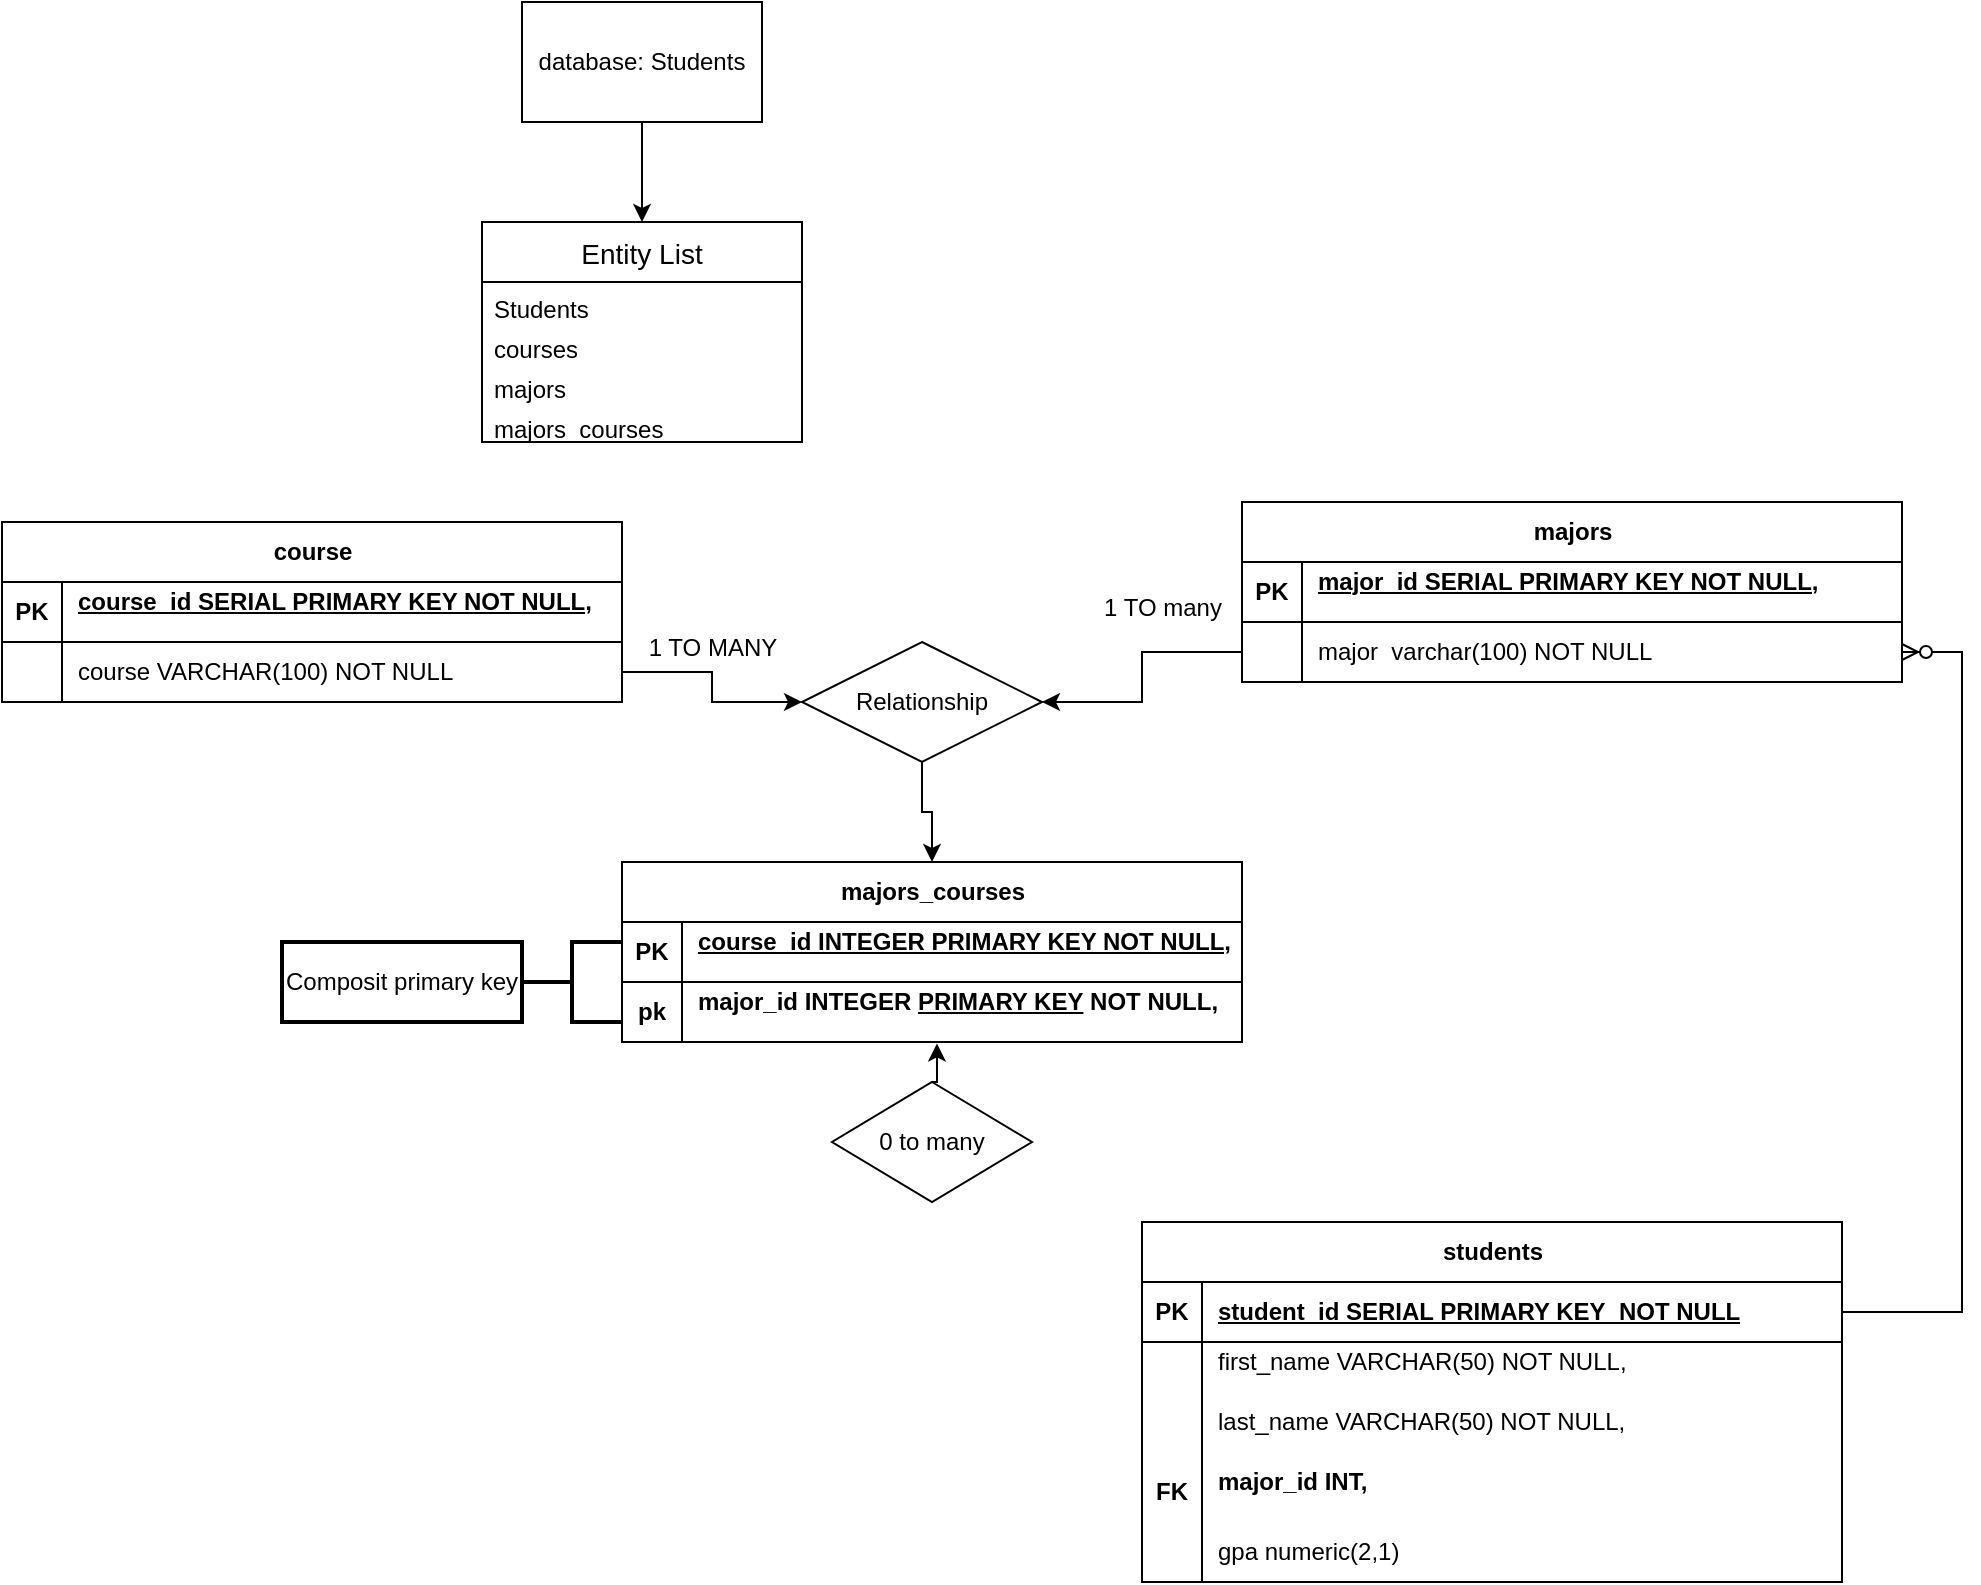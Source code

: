 <mxfile version="25.0.1">
  <diagram name="Page-1" id="jsdNlKjfp2kcCIEHp_3h">
    <mxGraphModel dx="996" dy="419" grid="1" gridSize="10" guides="1" tooltips="1" connect="1" arrows="1" fold="1" page="1" pageScale="1" pageWidth="827" pageHeight="1169" math="0" shadow="0">
      <root>
        <mxCell id="0" />
        <mxCell id="1" parent="0" />
        <mxCell id="witK0yn1a3T5sgYMvgcQ-2" value="Entity List" style="swimlane;fontStyle=0;childLayout=stackLayout;horizontal=1;startSize=30;horizontalStack=0;resizeParent=1;resizeParentMax=0;resizeLast=0;collapsible=1;marginBottom=0;align=center;fontSize=14;" vertex="1" parent="1">
          <mxGeometry x="320" y="560" width="160" height="110" as="geometry" />
        </mxCell>
        <mxCell id="witK0yn1a3T5sgYMvgcQ-3" value="Students" style="text;strokeColor=none;fillColor=none;spacingLeft=4;spacingRight=4;overflow=hidden;rotatable=0;points=[[0,0.5],[1,0.5]];portConstraint=eastwest;fontSize=12;whiteSpace=wrap;html=1;" vertex="1" parent="witK0yn1a3T5sgYMvgcQ-2">
          <mxGeometry y="30" width="160" height="20" as="geometry" />
        </mxCell>
        <mxCell id="witK0yn1a3T5sgYMvgcQ-4" value="courses" style="text;strokeColor=none;fillColor=none;spacingLeft=4;spacingRight=4;overflow=hidden;rotatable=0;points=[[0,0.5],[1,0.5]];portConstraint=eastwest;fontSize=12;whiteSpace=wrap;html=1;" vertex="1" parent="witK0yn1a3T5sgYMvgcQ-2">
          <mxGeometry y="50" width="160" height="20" as="geometry" />
        </mxCell>
        <mxCell id="witK0yn1a3T5sgYMvgcQ-5" value="majors" style="text;strokeColor=none;fillColor=none;spacingLeft=4;spacingRight=4;overflow=hidden;rotatable=0;points=[[0,0.5],[1,0.5]];portConstraint=eastwest;fontSize=12;whiteSpace=wrap;html=1;" vertex="1" parent="witK0yn1a3T5sgYMvgcQ-2">
          <mxGeometry y="70" width="160" height="20" as="geometry" />
        </mxCell>
        <mxCell id="witK0yn1a3T5sgYMvgcQ-6" value="majors_courses" style="text;strokeColor=none;fillColor=none;spacingLeft=4;spacingRight=4;overflow=hidden;rotatable=0;points=[[0,0.5],[1,0.5]];portConstraint=eastwest;fontSize=12;whiteSpace=wrap;html=1;" vertex="1" parent="witK0yn1a3T5sgYMvgcQ-2">
          <mxGeometry y="90" width="160" height="20" as="geometry" />
        </mxCell>
        <mxCell id="witK0yn1a3T5sgYMvgcQ-9" style="edgeStyle=orthogonalEdgeStyle;rounded=0;orthogonalLoop=1;jettySize=auto;html=1;exitX=0.5;exitY=1;exitDx=0;exitDy=0;entryX=0.5;entryY=0;entryDx=0;entryDy=0;" edge="1" parent="1" source="witK0yn1a3T5sgYMvgcQ-7" target="witK0yn1a3T5sgYMvgcQ-2">
          <mxGeometry relative="1" as="geometry" />
        </mxCell>
        <mxCell id="witK0yn1a3T5sgYMvgcQ-7" value="database: Students" style="whiteSpace=wrap;html=1;" vertex="1" parent="1">
          <mxGeometry x="340" y="450" width="120" height="60" as="geometry" />
        </mxCell>
        <mxCell id="witK0yn1a3T5sgYMvgcQ-10" value="students" style="shape=table;startSize=30;container=1;collapsible=1;childLayout=tableLayout;fixedRows=1;rowLines=0;fontStyle=1;align=center;resizeLast=1;html=1;" vertex="1" parent="1">
          <mxGeometry x="650" y="1060" width="350" height="180" as="geometry" />
        </mxCell>
        <mxCell id="witK0yn1a3T5sgYMvgcQ-11" value="" style="shape=tableRow;horizontal=0;startSize=0;swimlaneHead=0;swimlaneBody=0;fillColor=none;collapsible=0;dropTarget=0;points=[[0,0.5],[1,0.5]];portConstraint=eastwest;top=0;left=0;right=0;bottom=1;" vertex="1" parent="witK0yn1a3T5sgYMvgcQ-10">
          <mxGeometry y="30" width="350" height="30" as="geometry" />
        </mxCell>
        <mxCell id="witK0yn1a3T5sgYMvgcQ-12" value="PK" style="shape=partialRectangle;connectable=0;fillColor=none;top=0;left=0;bottom=0;right=0;fontStyle=1;overflow=hidden;whiteSpace=wrap;html=1;" vertex="1" parent="witK0yn1a3T5sgYMvgcQ-11">
          <mxGeometry width="30" height="30" as="geometry">
            <mxRectangle width="30" height="30" as="alternateBounds" />
          </mxGeometry>
        </mxCell>
        <mxCell id="witK0yn1a3T5sgYMvgcQ-13" value="&lt;span style=&quot;text-align: center;&quot;&gt;student_id SERIAL PRIMARY KEY&amp;nbsp; NOT NULL&lt;/span&gt;" style="shape=partialRectangle;connectable=0;fillColor=none;top=0;left=0;bottom=0;right=0;align=left;spacingLeft=6;fontStyle=5;overflow=hidden;whiteSpace=wrap;html=1;" vertex="1" parent="witK0yn1a3T5sgYMvgcQ-11">
          <mxGeometry x="30" width="320" height="30" as="geometry">
            <mxRectangle width="320" height="30" as="alternateBounds" />
          </mxGeometry>
        </mxCell>
        <mxCell id="witK0yn1a3T5sgYMvgcQ-14" value="" style="shape=tableRow;horizontal=0;startSize=0;swimlaneHead=0;swimlaneBody=0;fillColor=none;collapsible=0;dropTarget=0;points=[[0,0.5],[1,0.5]];portConstraint=eastwest;top=0;left=0;right=0;bottom=0;" vertex="1" parent="witK0yn1a3T5sgYMvgcQ-10">
          <mxGeometry y="60" width="350" height="30" as="geometry" />
        </mxCell>
        <mxCell id="witK0yn1a3T5sgYMvgcQ-15" value="" style="shape=partialRectangle;connectable=0;fillColor=none;top=0;left=0;bottom=0;right=0;editable=1;overflow=hidden;whiteSpace=wrap;html=1;" vertex="1" parent="witK0yn1a3T5sgYMvgcQ-14">
          <mxGeometry width="30" height="30" as="geometry">
            <mxRectangle width="30" height="30" as="alternateBounds" />
          </mxGeometry>
        </mxCell>
        <mxCell id="witK0yn1a3T5sgYMvgcQ-16" value="&lt;div style=&quot;&quot;&gt;first_name VARCHAR(50) NOT NULL,&lt;/div&gt;&lt;div&gt;&lt;br&gt;&lt;/div&gt;" style="shape=partialRectangle;connectable=0;fillColor=none;top=0;left=0;bottom=0;right=0;align=left;spacingLeft=6;overflow=hidden;whiteSpace=wrap;html=1;" vertex="1" parent="witK0yn1a3T5sgYMvgcQ-14">
          <mxGeometry x="30" width="320" height="30" as="geometry">
            <mxRectangle width="320" height="30" as="alternateBounds" />
          </mxGeometry>
        </mxCell>
        <mxCell id="witK0yn1a3T5sgYMvgcQ-17" value="" style="shape=tableRow;horizontal=0;startSize=0;swimlaneHead=0;swimlaneBody=0;fillColor=none;collapsible=0;dropTarget=0;points=[[0,0.5],[1,0.5]];portConstraint=eastwest;top=0;left=0;right=0;bottom=0;" vertex="1" parent="witK0yn1a3T5sgYMvgcQ-10">
          <mxGeometry y="90" width="350" height="30" as="geometry" />
        </mxCell>
        <mxCell id="witK0yn1a3T5sgYMvgcQ-18" value="" style="shape=partialRectangle;connectable=0;fillColor=none;top=0;left=0;bottom=0;right=0;editable=1;overflow=hidden;whiteSpace=wrap;html=1;" vertex="1" parent="witK0yn1a3T5sgYMvgcQ-17">
          <mxGeometry width="30" height="30" as="geometry">
            <mxRectangle width="30" height="30" as="alternateBounds" />
          </mxGeometry>
        </mxCell>
        <mxCell id="witK0yn1a3T5sgYMvgcQ-19" value="&lt;div style=&quot;&quot;&gt;last_name VARCHAR(50) NOT NULL,&lt;/div&gt;&lt;div&gt;&lt;br&gt;&lt;/div&gt;" style="shape=partialRectangle;connectable=0;fillColor=none;top=0;left=0;bottom=0;right=0;align=left;spacingLeft=6;overflow=hidden;whiteSpace=wrap;html=1;" vertex="1" parent="witK0yn1a3T5sgYMvgcQ-17">
          <mxGeometry x="30" width="320" height="30" as="geometry">
            <mxRectangle width="320" height="30" as="alternateBounds" />
          </mxGeometry>
        </mxCell>
        <mxCell id="witK0yn1a3T5sgYMvgcQ-20" value="" style="shape=tableRow;horizontal=0;startSize=0;swimlaneHead=0;swimlaneBody=0;fillColor=none;collapsible=0;dropTarget=0;points=[[0,0.5],[1,0.5]];portConstraint=eastwest;top=0;left=0;right=0;bottom=0;" vertex="1" parent="witK0yn1a3T5sgYMvgcQ-10">
          <mxGeometry y="120" width="350" height="30" as="geometry" />
        </mxCell>
        <mxCell id="witK0yn1a3T5sgYMvgcQ-21" value="&lt;b&gt;FK&lt;/b&gt;" style="shape=partialRectangle;connectable=0;fillColor=none;top=0;left=0;bottom=0;right=0;editable=1;overflow=hidden;whiteSpace=wrap;html=1;" vertex="1" parent="witK0yn1a3T5sgYMvgcQ-20">
          <mxGeometry width="30" height="30" as="geometry">
            <mxRectangle width="30" height="30" as="alternateBounds" />
          </mxGeometry>
        </mxCell>
        <mxCell id="witK0yn1a3T5sgYMvgcQ-22" value="&lt;div style=&quot;&quot;&gt;&lt;span style=&quot;background-color: initial;&quot;&gt;&lt;b&gt;major_id INT,&lt;/b&gt;&lt;/span&gt;&lt;/div&gt;&lt;div&gt;&lt;span style=&quot;background-color: initial;&quot;&gt;&lt;br&gt;&lt;/span&gt;&lt;/div&gt;" style="shape=partialRectangle;connectable=0;fillColor=none;top=0;left=0;bottom=0;right=0;align=left;spacingLeft=6;overflow=hidden;whiteSpace=wrap;html=1;" vertex="1" parent="witK0yn1a3T5sgYMvgcQ-20">
          <mxGeometry x="30" width="320" height="30" as="geometry">
            <mxRectangle width="320" height="30" as="alternateBounds" />
          </mxGeometry>
        </mxCell>
        <mxCell id="witK0yn1a3T5sgYMvgcQ-24" value="" style="shape=tableRow;horizontal=0;startSize=0;swimlaneHead=0;swimlaneBody=0;fillColor=none;collapsible=0;dropTarget=0;points=[[0,0.5],[1,0.5]];portConstraint=eastwest;top=0;left=0;right=0;bottom=0;" vertex="1" parent="witK0yn1a3T5sgYMvgcQ-10">
          <mxGeometry y="150" width="350" height="30" as="geometry" />
        </mxCell>
        <mxCell id="witK0yn1a3T5sgYMvgcQ-25" value="" style="shape=partialRectangle;connectable=0;fillColor=none;top=0;left=0;bottom=0;right=0;editable=1;overflow=hidden;whiteSpace=wrap;html=1;" vertex="1" parent="witK0yn1a3T5sgYMvgcQ-24">
          <mxGeometry width="30" height="30" as="geometry">
            <mxRectangle width="30" height="30" as="alternateBounds" />
          </mxGeometry>
        </mxCell>
        <mxCell id="witK0yn1a3T5sgYMvgcQ-26" value="&lt;div style=&quot;&quot;&gt;gpa numeric(2,1)&lt;/div&gt;" style="shape=partialRectangle;connectable=0;fillColor=none;top=0;left=0;bottom=0;right=0;align=left;spacingLeft=6;overflow=hidden;whiteSpace=wrap;html=1;" vertex="1" parent="witK0yn1a3T5sgYMvgcQ-24">
          <mxGeometry x="30" width="320" height="30" as="geometry">
            <mxRectangle width="320" height="30" as="alternateBounds" />
          </mxGeometry>
        </mxCell>
        <mxCell id="witK0yn1a3T5sgYMvgcQ-53" style="edgeStyle=orthogonalEdgeStyle;rounded=0;orthogonalLoop=1;jettySize=auto;html=1;exitX=0.5;exitY=1;exitDx=0;exitDy=0;" edge="1" parent="1">
          <mxGeometry relative="1" as="geometry">
            <mxPoint x="500" y="860" as="sourcePoint" />
            <mxPoint x="500" y="860" as="targetPoint" />
          </mxGeometry>
        </mxCell>
        <mxCell id="witK0yn1a3T5sgYMvgcQ-54" value="course" style="shape=table;startSize=30;container=1;collapsible=1;childLayout=tableLayout;fixedRows=1;rowLines=0;fontStyle=1;align=center;resizeLast=1;html=1;" vertex="1" parent="1">
          <mxGeometry x="80" y="710" width="310" height="90" as="geometry" />
        </mxCell>
        <mxCell id="witK0yn1a3T5sgYMvgcQ-55" value="" style="shape=tableRow;horizontal=0;startSize=0;swimlaneHead=0;swimlaneBody=0;fillColor=none;collapsible=0;dropTarget=0;points=[[0,0.5],[1,0.5]];portConstraint=eastwest;top=0;left=0;right=0;bottom=1;" vertex="1" parent="witK0yn1a3T5sgYMvgcQ-54">
          <mxGeometry y="30" width="310" height="30" as="geometry" />
        </mxCell>
        <mxCell id="witK0yn1a3T5sgYMvgcQ-56" value="PK" style="shape=partialRectangle;connectable=0;fillColor=none;top=0;left=0;bottom=0;right=0;fontStyle=1;overflow=hidden;whiteSpace=wrap;html=1;" vertex="1" parent="witK0yn1a3T5sgYMvgcQ-55">
          <mxGeometry width="30" height="30" as="geometry">
            <mxRectangle width="30" height="30" as="alternateBounds" />
          </mxGeometry>
        </mxCell>
        <mxCell id="witK0yn1a3T5sgYMvgcQ-57" value="&lt;div style=&quot;&quot;&gt;course_id SERIAL PRIMARY KEY NOT NULL,&lt;/div&gt;&lt;div&gt;&lt;br&gt;&lt;/div&gt;" style="shape=partialRectangle;connectable=0;fillColor=none;top=0;left=0;bottom=0;right=0;align=left;spacingLeft=6;fontStyle=5;overflow=hidden;whiteSpace=wrap;html=1;" vertex="1" parent="witK0yn1a3T5sgYMvgcQ-55">
          <mxGeometry x="30" width="280" height="30" as="geometry">
            <mxRectangle width="280" height="30" as="alternateBounds" />
          </mxGeometry>
        </mxCell>
        <mxCell id="witK0yn1a3T5sgYMvgcQ-58" value="" style="shape=tableRow;horizontal=0;startSize=0;swimlaneHead=0;swimlaneBody=0;fillColor=none;collapsible=0;dropTarget=0;points=[[0,0.5],[1,0.5]];portConstraint=eastwest;top=0;left=0;right=0;bottom=0;" vertex="1" parent="witK0yn1a3T5sgYMvgcQ-54">
          <mxGeometry y="60" width="310" height="30" as="geometry" />
        </mxCell>
        <mxCell id="witK0yn1a3T5sgYMvgcQ-59" value="" style="shape=partialRectangle;connectable=0;fillColor=none;top=0;left=0;bottom=0;right=0;editable=1;overflow=hidden;whiteSpace=wrap;html=1;" vertex="1" parent="witK0yn1a3T5sgYMvgcQ-58">
          <mxGeometry width="30" height="30" as="geometry">
            <mxRectangle width="30" height="30" as="alternateBounds" />
          </mxGeometry>
        </mxCell>
        <mxCell id="witK0yn1a3T5sgYMvgcQ-60" value="course VARCHAR(100) NOT NULL" style="shape=partialRectangle;connectable=0;fillColor=none;top=0;left=0;bottom=0;right=0;align=left;spacingLeft=6;overflow=hidden;whiteSpace=wrap;html=1;" vertex="1" parent="witK0yn1a3T5sgYMvgcQ-58">
          <mxGeometry x="30" width="280" height="30" as="geometry">
            <mxRectangle width="280" height="30" as="alternateBounds" />
          </mxGeometry>
        </mxCell>
        <mxCell id="witK0yn1a3T5sgYMvgcQ-67" value="majors" style="shape=table;startSize=30;container=1;collapsible=1;childLayout=tableLayout;fixedRows=1;rowLines=0;fontStyle=1;align=center;resizeLast=1;html=1;" vertex="1" parent="1">
          <mxGeometry x="700" y="700" width="330" height="90" as="geometry" />
        </mxCell>
        <mxCell id="witK0yn1a3T5sgYMvgcQ-68" value="" style="shape=tableRow;horizontal=0;startSize=0;swimlaneHead=0;swimlaneBody=0;fillColor=none;collapsible=0;dropTarget=0;points=[[0,0.5],[1,0.5]];portConstraint=eastwest;top=0;left=0;right=0;bottom=1;" vertex="1" parent="witK0yn1a3T5sgYMvgcQ-67">
          <mxGeometry y="30" width="330" height="30" as="geometry" />
        </mxCell>
        <mxCell id="witK0yn1a3T5sgYMvgcQ-69" value="PK" style="shape=partialRectangle;connectable=0;fillColor=none;top=0;left=0;bottom=0;right=0;fontStyle=1;overflow=hidden;whiteSpace=wrap;html=1;" vertex="1" parent="witK0yn1a3T5sgYMvgcQ-68">
          <mxGeometry width="30" height="30" as="geometry">
            <mxRectangle width="30" height="30" as="alternateBounds" />
          </mxGeometry>
        </mxCell>
        <mxCell id="witK0yn1a3T5sgYMvgcQ-70" value="&lt;div style=&quot;&quot;&gt;&lt;div style=&quot;&quot;&gt;major_id SERIAL PRIMARY KEY NOT NULL,&lt;/div&gt;&lt;div style=&quot;font-weight: 400;&quot;&gt;&lt;br style=&quot;font-weight: 700;&quot;&gt;&lt;/div&gt;&lt;/div&gt;" style="shape=partialRectangle;connectable=0;fillColor=none;top=0;left=0;bottom=0;right=0;align=left;spacingLeft=6;fontStyle=5;overflow=hidden;whiteSpace=wrap;html=1;" vertex="1" parent="witK0yn1a3T5sgYMvgcQ-68">
          <mxGeometry x="30" width="300" height="30" as="geometry">
            <mxRectangle width="300" height="30" as="alternateBounds" />
          </mxGeometry>
        </mxCell>
        <mxCell id="witK0yn1a3T5sgYMvgcQ-71" value="" style="shape=tableRow;horizontal=0;startSize=0;swimlaneHead=0;swimlaneBody=0;fillColor=none;collapsible=0;dropTarget=0;points=[[0,0.5],[1,0.5]];portConstraint=eastwest;top=0;left=0;right=0;bottom=0;" vertex="1" parent="witK0yn1a3T5sgYMvgcQ-67">
          <mxGeometry y="60" width="330" height="30" as="geometry" />
        </mxCell>
        <mxCell id="witK0yn1a3T5sgYMvgcQ-72" value="" style="shape=partialRectangle;connectable=0;fillColor=none;top=0;left=0;bottom=0;right=0;editable=1;overflow=hidden;whiteSpace=wrap;html=1;" vertex="1" parent="witK0yn1a3T5sgYMvgcQ-71">
          <mxGeometry width="30" height="30" as="geometry">
            <mxRectangle width="30" height="30" as="alternateBounds" />
          </mxGeometry>
        </mxCell>
        <mxCell id="witK0yn1a3T5sgYMvgcQ-73" value="major&amp;nbsp; varchar(100) NOT NULL" style="shape=partialRectangle;connectable=0;fillColor=none;top=0;left=0;bottom=0;right=0;align=left;spacingLeft=6;overflow=hidden;whiteSpace=wrap;html=1;" vertex="1" parent="witK0yn1a3T5sgYMvgcQ-71">
          <mxGeometry x="30" width="300" height="30" as="geometry">
            <mxRectangle width="300" height="30" as="alternateBounds" />
          </mxGeometry>
        </mxCell>
        <mxCell id="witK0yn1a3T5sgYMvgcQ-74" value="majors_courses" style="shape=table;startSize=30;container=1;collapsible=1;childLayout=tableLayout;fixedRows=1;rowLines=0;fontStyle=1;align=center;resizeLast=1;html=1;" vertex="1" parent="1">
          <mxGeometry x="390" y="880" width="310" height="90" as="geometry">
            <mxRectangle x="390" y="880" width="130" height="30" as="alternateBounds" />
          </mxGeometry>
        </mxCell>
        <mxCell id="witK0yn1a3T5sgYMvgcQ-75" value="" style="shape=tableRow;horizontal=0;startSize=0;swimlaneHead=0;swimlaneBody=0;fillColor=none;collapsible=0;dropTarget=0;points=[[0,0.5],[1,0.5]];portConstraint=eastwest;top=0;left=0;right=0;bottom=1;" vertex="1" parent="witK0yn1a3T5sgYMvgcQ-74">
          <mxGeometry y="30" width="310" height="30" as="geometry" />
        </mxCell>
        <mxCell id="witK0yn1a3T5sgYMvgcQ-76" value="PK" style="shape=partialRectangle;connectable=0;fillColor=none;top=0;left=0;bottom=0;right=0;fontStyle=1;overflow=hidden;whiteSpace=wrap;html=1;" vertex="1" parent="witK0yn1a3T5sgYMvgcQ-75">
          <mxGeometry width="30" height="30" as="geometry">
            <mxRectangle width="30" height="30" as="alternateBounds" />
          </mxGeometry>
        </mxCell>
        <mxCell id="witK0yn1a3T5sgYMvgcQ-77" value="&lt;div style=&quot;&quot;&gt;course_id INTEGER PRIMARY KEY NOT NULL,&lt;/div&gt;&lt;div&gt;&lt;br&gt;&lt;/div&gt;" style="shape=partialRectangle;connectable=0;fillColor=none;top=0;left=0;bottom=0;right=0;align=left;spacingLeft=6;fontStyle=5;overflow=hidden;whiteSpace=wrap;html=1;" vertex="1" parent="witK0yn1a3T5sgYMvgcQ-75">
          <mxGeometry x="30" width="280" height="30" as="geometry">
            <mxRectangle width="280" height="30" as="alternateBounds" />
          </mxGeometry>
        </mxCell>
        <mxCell id="witK0yn1a3T5sgYMvgcQ-78" value="" style="shape=tableRow;horizontal=0;startSize=0;swimlaneHead=0;swimlaneBody=0;fillColor=none;collapsible=0;dropTarget=0;points=[[0,0.5],[1,0.5]];portConstraint=eastwest;top=0;left=0;right=0;bottom=0;" vertex="1" parent="witK0yn1a3T5sgYMvgcQ-74">
          <mxGeometry y="60" width="310" height="30" as="geometry" />
        </mxCell>
        <mxCell id="witK0yn1a3T5sgYMvgcQ-79" value="&lt;b&gt;pk&lt;/b&gt;" style="shape=partialRectangle;connectable=0;fillColor=none;top=0;left=0;bottom=0;right=0;editable=1;overflow=hidden;whiteSpace=wrap;html=1;" vertex="1" parent="witK0yn1a3T5sgYMvgcQ-78">
          <mxGeometry width="30" height="30" as="geometry">
            <mxRectangle width="30" height="30" as="alternateBounds" />
          </mxGeometry>
        </mxCell>
        <mxCell id="witK0yn1a3T5sgYMvgcQ-80" value="&lt;div&gt;&lt;b&gt;major_id INTEGER&amp;nbsp;&lt;/b&gt;&lt;span style=&quot;font-weight: 700; text-decoration-line: underline; background-color: initial;&quot;&gt;PRIMARY KEY&lt;/span&gt;&lt;b style=&quot;background-color: initial;&quot;&gt;&amp;nbsp;NOT NULL,&lt;/b&gt;&lt;/div&gt;&lt;div&gt;&lt;br style=&quot;font-weight: 700; text-decoration-line: underline;&quot;&gt;&lt;/div&gt;" style="shape=partialRectangle;connectable=0;fillColor=none;top=0;left=0;bottom=0;right=0;align=left;spacingLeft=6;overflow=hidden;whiteSpace=wrap;html=1;" vertex="1" parent="witK0yn1a3T5sgYMvgcQ-78">
          <mxGeometry x="30" width="280" height="30" as="geometry">
            <mxRectangle width="280" height="30" as="alternateBounds" />
          </mxGeometry>
        </mxCell>
        <mxCell id="witK0yn1a3T5sgYMvgcQ-82" value="" style="ellipse;whiteSpace=wrap;html=1;align=center;aspect=fixed;fillColor=none;strokeColor=none;resizable=0;perimeter=centerPerimeter;rotatable=0;allowArrows=0;points=[];outlineConnect=1;" vertex="1" parent="1">
          <mxGeometry x="530" y="790" width="10" height="10" as="geometry" />
        </mxCell>
        <mxCell id="witK0yn1a3T5sgYMvgcQ-83" value="" style="strokeWidth=2;html=1;shape=mxgraph.flowchart.annotation_2;align=left;labelPosition=right;pointerEvents=1;" vertex="1" parent="1">
          <mxGeometry x="340" y="920" width="50" height="40" as="geometry" />
        </mxCell>
        <mxCell id="witK0yn1a3T5sgYMvgcQ-84" value="Composit primary key" style="whiteSpace=wrap;html=1;align=left;strokeWidth=2;pointerEvents=1;" vertex="1" parent="1">
          <mxGeometry x="220" y="920" width="120" height="40" as="geometry" />
        </mxCell>
        <mxCell id="witK0yn1a3T5sgYMvgcQ-89" style="edgeStyle=orthogonalEdgeStyle;rounded=0;orthogonalLoop=1;jettySize=auto;html=1;exitX=0.5;exitY=1;exitDx=0;exitDy=0;entryX=0.5;entryY=0;entryDx=0;entryDy=0;" edge="1" parent="1" source="witK0yn1a3T5sgYMvgcQ-86" target="witK0yn1a3T5sgYMvgcQ-74">
          <mxGeometry relative="1" as="geometry" />
        </mxCell>
        <mxCell id="witK0yn1a3T5sgYMvgcQ-86" value="Relationship" style="shape=rhombus;perimeter=rhombusPerimeter;whiteSpace=wrap;html=1;align=center;" vertex="1" parent="1">
          <mxGeometry x="480" y="770" width="120" height="60" as="geometry" />
        </mxCell>
        <mxCell id="witK0yn1a3T5sgYMvgcQ-87" style="edgeStyle=orthogonalEdgeStyle;rounded=0;orthogonalLoop=1;jettySize=auto;html=1;exitX=1;exitY=0.5;exitDx=0;exitDy=0;entryX=0;entryY=0.5;entryDx=0;entryDy=0;" edge="1" parent="1" source="witK0yn1a3T5sgYMvgcQ-58" target="witK0yn1a3T5sgYMvgcQ-86">
          <mxGeometry relative="1" as="geometry" />
        </mxCell>
        <mxCell id="witK0yn1a3T5sgYMvgcQ-88" style="edgeStyle=orthogonalEdgeStyle;rounded=0;orthogonalLoop=1;jettySize=auto;html=1;entryX=1;entryY=0.5;entryDx=0;entryDy=0;" edge="1" parent="1" source="witK0yn1a3T5sgYMvgcQ-71" target="witK0yn1a3T5sgYMvgcQ-86">
          <mxGeometry relative="1" as="geometry" />
        </mxCell>
        <mxCell id="witK0yn1a3T5sgYMvgcQ-90" value="1 TO MANY" style="text;html=1;align=center;verticalAlign=middle;resizable=0;points=[];autosize=1;strokeColor=none;fillColor=none;" vertex="1" parent="1">
          <mxGeometry x="390" y="758" width="90" height="30" as="geometry" />
        </mxCell>
        <mxCell id="witK0yn1a3T5sgYMvgcQ-91" value="1 TO many" style="text;html=1;align=center;verticalAlign=middle;resizable=0;points=[];autosize=1;strokeColor=none;fillColor=none;" vertex="1" parent="1">
          <mxGeometry x="620" y="738" width="80" height="30" as="geometry" />
        </mxCell>
        <mxCell id="witK0yn1a3T5sgYMvgcQ-92" value="0 to many" style="shape=rhombus;perimeter=rhombusPerimeter;whiteSpace=wrap;html=1;align=center;" vertex="1" parent="1">
          <mxGeometry x="495" y="990" width="100" height="60" as="geometry" />
        </mxCell>
        <mxCell id="witK0yn1a3T5sgYMvgcQ-97" style="edgeStyle=orthogonalEdgeStyle;rounded=0;orthogonalLoop=1;jettySize=auto;html=1;exitX=0.5;exitY=0;exitDx=0;exitDy=0;entryX=0.508;entryY=1.024;entryDx=0;entryDy=0;entryPerimeter=0;" edge="1" parent="1" source="witK0yn1a3T5sgYMvgcQ-92" target="witK0yn1a3T5sgYMvgcQ-78">
          <mxGeometry relative="1" as="geometry" />
        </mxCell>
        <mxCell id="witK0yn1a3T5sgYMvgcQ-98" value="" style="edgeStyle=entityRelationEdgeStyle;fontSize=12;html=1;endArrow=ERzeroToMany;endFill=1;rounded=0;" edge="1" parent="1" source="witK0yn1a3T5sgYMvgcQ-11" target="witK0yn1a3T5sgYMvgcQ-71">
          <mxGeometry width="100" height="100" relative="1" as="geometry">
            <mxPoint x="1096.31" y="1077.45" as="sourcePoint" />
            <mxPoint x="860" y="810" as="targetPoint" />
            <Array as="points">
              <mxPoint x="1006.31" y="1147.45" />
              <mxPoint x="1096.31" y="1097.45" />
              <mxPoint x="1096.31" y="1077.45" />
              <mxPoint x="946.31" y="947.45" />
              <mxPoint x="870" y="810" />
              <mxPoint x="930" y="810" />
              <mxPoint x="980" y="800" />
              <mxPoint x="926.31" y="947.45" />
              <mxPoint x="836.31" y="807.45" />
            </Array>
          </mxGeometry>
        </mxCell>
      </root>
    </mxGraphModel>
  </diagram>
</mxfile>
